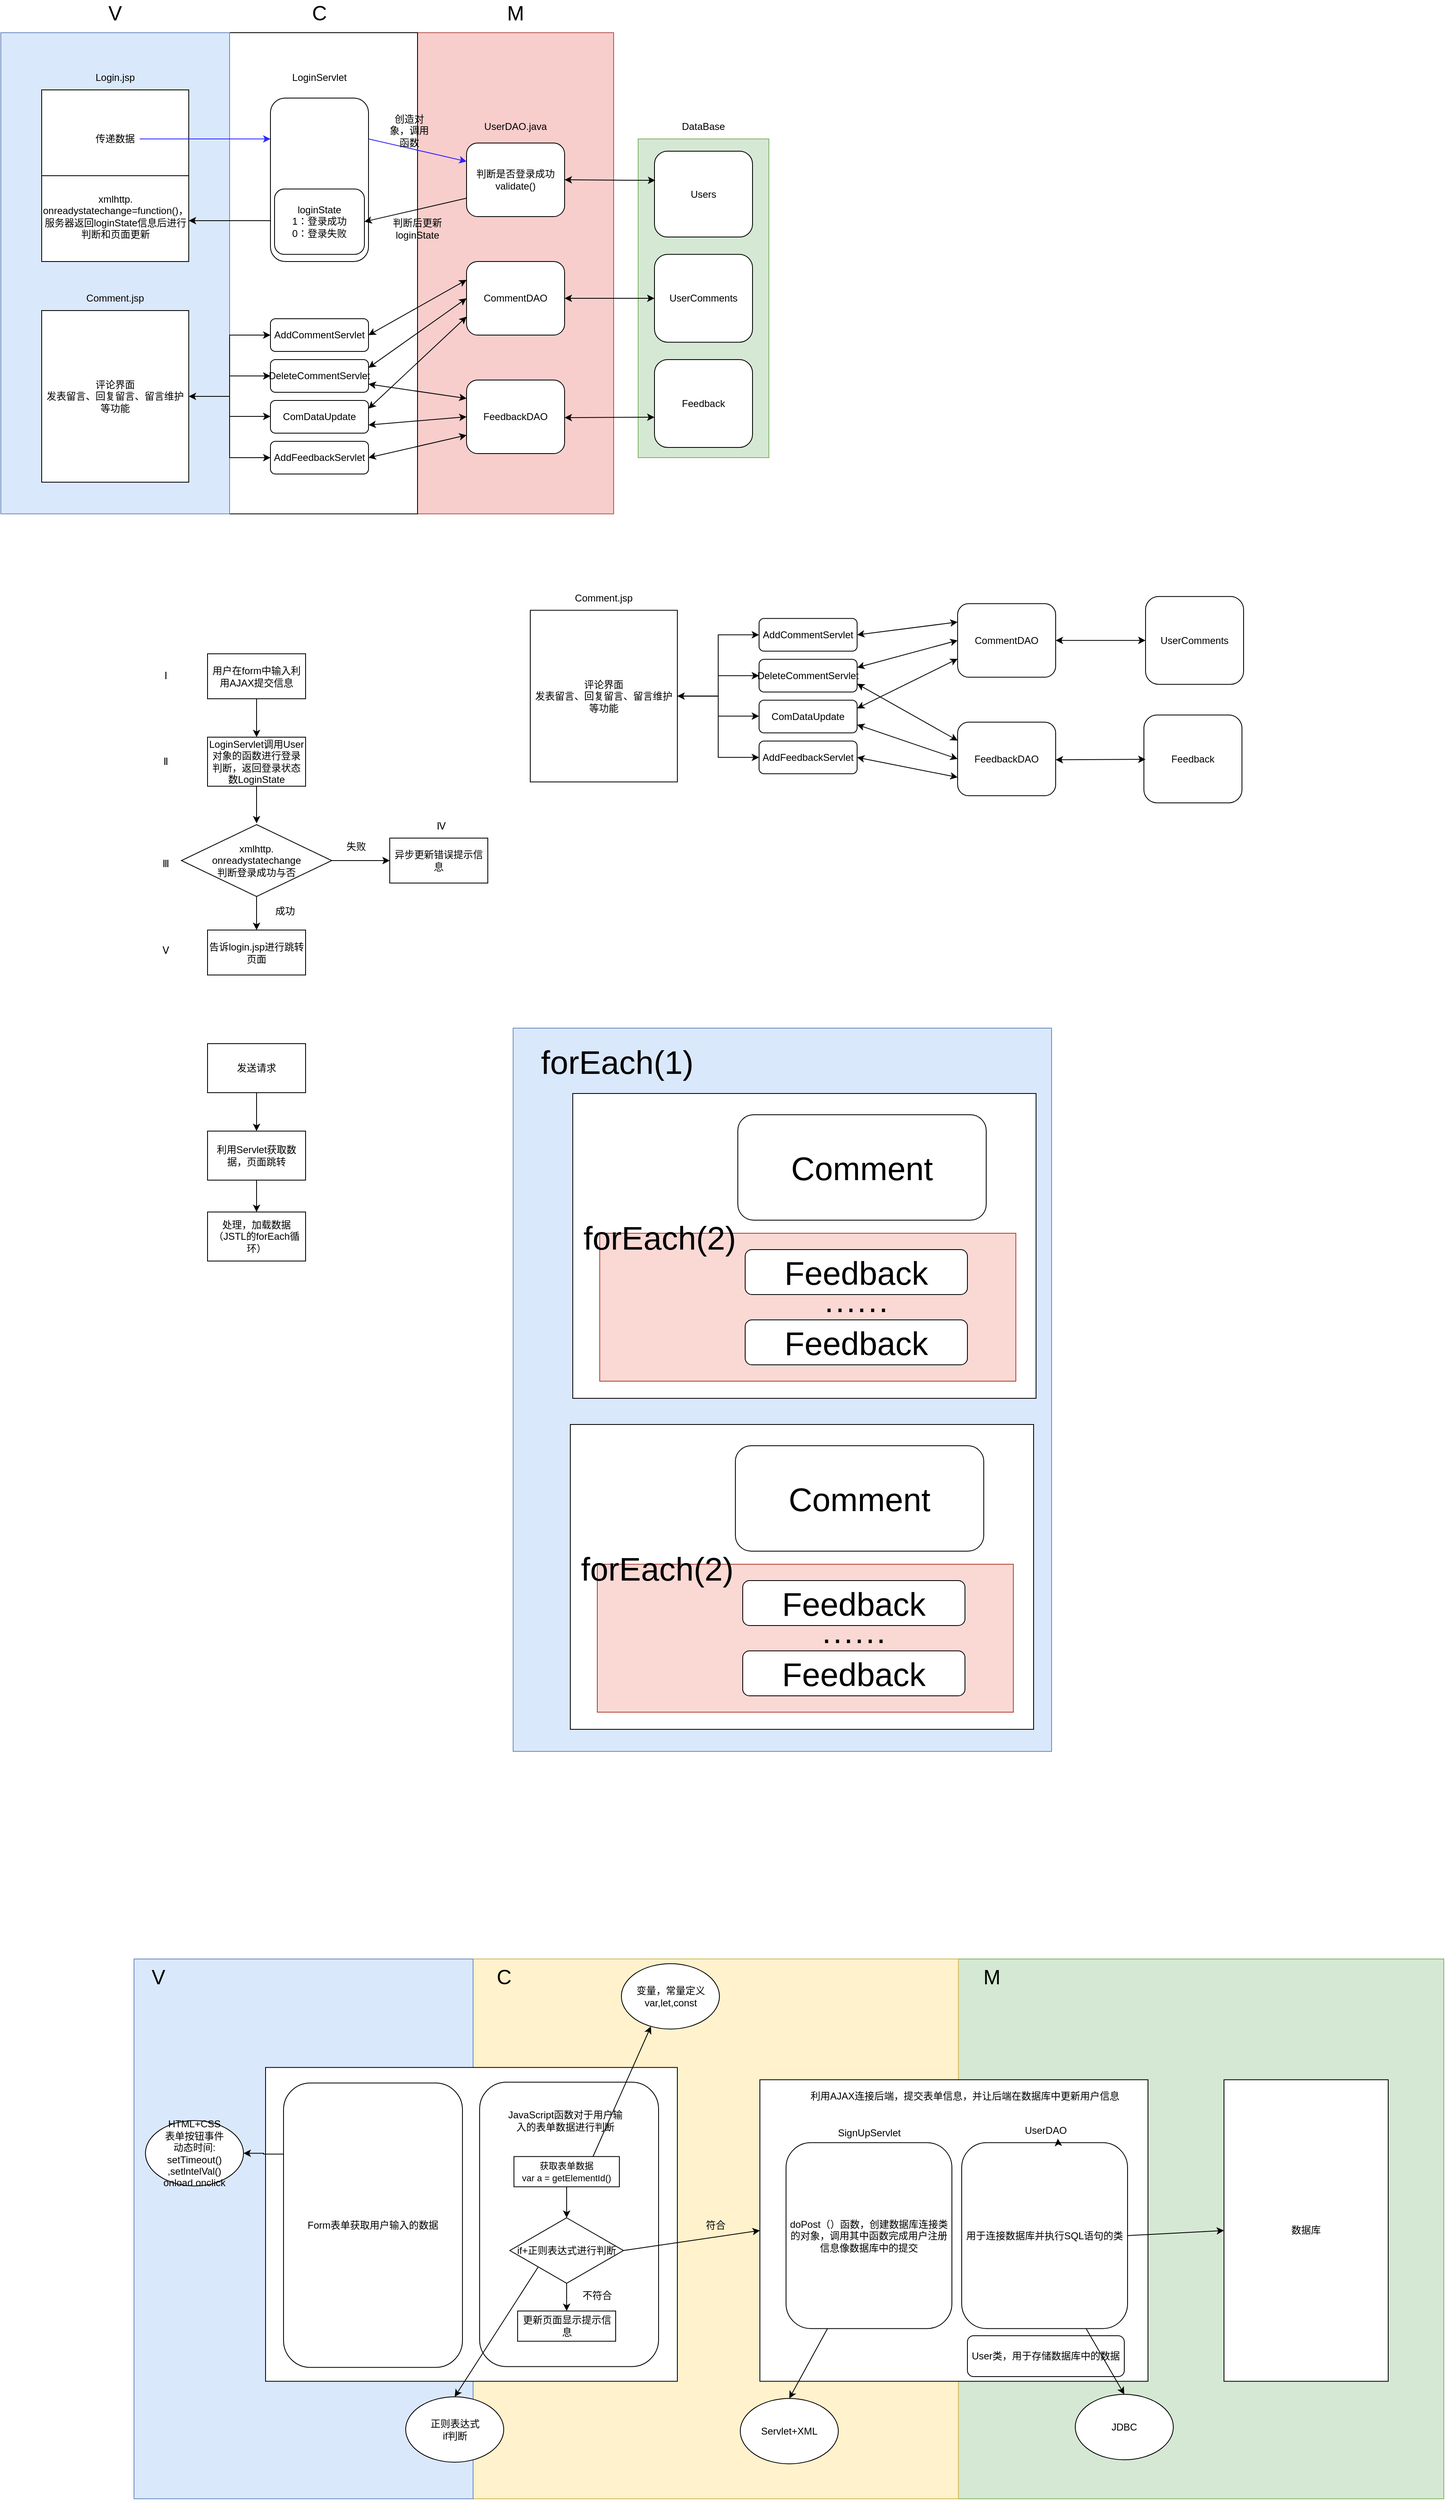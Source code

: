 <mxfile version="21.3.8" type="github">
  <diagram name="第 1 页" id="z__LlguUlQJ8tJPs_sTK">
    <mxGraphModel dx="1018" dy="625" grid="0" gridSize="10" guides="1" tooltips="1" connect="1" arrows="1" fold="1" page="1" pageScale="1" pageWidth="3300" pageHeight="4681" math="0" shadow="0">
      <root>
        <mxCell id="0" />
        <mxCell id="1" parent="0" />
        <mxCell id="PiPtO8VSAvtlJHLGq4BD-44" value="" style="rounded=0;whiteSpace=wrap;html=1;fillColor=#d5e8d4;strokeColor=#82b366;" vertex="1" parent="1">
          <mxGeometry x="1582" y="2737" width="594" height="660.5" as="geometry" />
        </mxCell>
        <mxCell id="PiPtO8VSAvtlJHLGq4BD-43" value="" style="rounded=0;whiteSpace=wrap;html=1;fillColor=#fff2cc;strokeColor=#d6b656;" vertex="1" parent="1">
          <mxGeometry x="988" y="2737" width="594" height="660.5" as="geometry" />
        </mxCell>
        <mxCell id="PiPtO8VSAvtlJHLGq4BD-42" value="" style="rounded=0;whiteSpace=wrap;html=1;fillColor=#dae8fc;strokeColor=#6c8ebf;" vertex="1" parent="1">
          <mxGeometry x="573" y="2737" width="415" height="660.5" as="geometry" />
        </mxCell>
        <mxCell id="7cmU4bMO7A-qSsY_zn1Z-103" value="" style="rounded=0;whiteSpace=wrap;html=1;fillColor=#dae8fc;strokeColor=#6c8ebf;" parent="1" vertex="1">
          <mxGeometry x="1037" y="1598" width="659" height="885" as="geometry" />
        </mxCell>
        <mxCell id="7cmU4bMO7A-qSsY_zn1Z-62" value="" style="rounded=0;whiteSpace=wrap;html=1;fillColor=#f8cecc;strokeColor=#b85450;" parent="1" vertex="1">
          <mxGeometry x="920" y="380" width="240" height="588.75" as="geometry" />
        </mxCell>
        <mxCell id="7cmU4bMO7A-qSsY_zn1Z-61" value="" style="rounded=0;whiteSpace=wrap;html=1;" parent="1" vertex="1">
          <mxGeometry x="690" y="380" width="230" height="588.75" as="geometry" />
        </mxCell>
        <mxCell id="7cmU4bMO7A-qSsY_zn1Z-60" value="" style="rounded=0;whiteSpace=wrap;html=1;fillColor=#dae8fc;strokeColor=#6c8ebf;" parent="1" vertex="1">
          <mxGeometry x="410" y="380" width="280" height="588.75" as="geometry" />
        </mxCell>
        <mxCell id="7cmU4bMO7A-qSsY_zn1Z-1" value="" style="rounded=0;whiteSpace=wrap;html=1;" parent="1" vertex="1">
          <mxGeometry x="460" y="450" width="180" height="210" as="geometry" />
        </mxCell>
        <mxCell id="7cmU4bMO7A-qSsY_zn1Z-2" value="Login.jsp" style="text;html=1;strokeColor=none;fillColor=none;align=center;verticalAlign=middle;whiteSpace=wrap;rounded=0;" parent="1" vertex="1">
          <mxGeometry x="520" y="420" width="60" height="30" as="geometry" />
        </mxCell>
        <mxCell id="7cmU4bMO7A-qSsY_zn1Z-3" value="" style="endArrow=none;html=1;rounded=0;exitX=0;exitY=0.5;exitDx=0;exitDy=0;entryX=1;entryY=0.5;entryDx=0;entryDy=0;" parent="1" source="7cmU4bMO7A-qSsY_zn1Z-1" target="7cmU4bMO7A-qSsY_zn1Z-1" edge="1">
          <mxGeometry width="50" height="50" relative="1" as="geometry">
            <mxPoint x="800" y="730" as="sourcePoint" />
            <mxPoint x="850" y="680" as="targetPoint" />
          </mxGeometry>
        </mxCell>
        <mxCell id="7cmU4bMO7A-qSsY_zn1Z-7" style="edgeStyle=orthogonalEdgeStyle;rounded=0;orthogonalLoop=1;jettySize=auto;html=1;entryX=0;entryY=0.25;entryDx=0;entryDy=0;strokeColor=#2D26FF;" parent="1" source="7cmU4bMO7A-qSsY_zn1Z-4" target="7cmU4bMO7A-qSsY_zn1Z-5" edge="1">
          <mxGeometry relative="1" as="geometry" />
        </mxCell>
        <mxCell id="7cmU4bMO7A-qSsY_zn1Z-4" value="传递数据" style="text;html=1;strokeColor=none;fillColor=none;align=center;verticalAlign=middle;whiteSpace=wrap;rounded=0;" parent="1" vertex="1">
          <mxGeometry x="520" y="495" width="60" height="30" as="geometry" />
        </mxCell>
        <mxCell id="7cmU4bMO7A-qSsY_zn1Z-5" value="" style="rounded=1;whiteSpace=wrap;html=1;" parent="1" vertex="1">
          <mxGeometry x="740" y="460" width="120" height="200" as="geometry" />
        </mxCell>
        <mxCell id="7cmU4bMO7A-qSsY_zn1Z-8" value="LoginServlet" style="text;html=1;strokeColor=none;fillColor=none;align=center;verticalAlign=middle;whiteSpace=wrap;rounded=0;" parent="1" vertex="1">
          <mxGeometry x="770" y="420" width="60" height="30" as="geometry" />
        </mxCell>
        <mxCell id="7cmU4bMO7A-qSsY_zn1Z-10" value="UserDAO.java" style="text;html=1;strokeColor=none;fillColor=none;align=center;verticalAlign=middle;whiteSpace=wrap;rounded=0;" parent="1" vertex="1">
          <mxGeometry x="1010" y="480" width="60" height="30" as="geometry" />
        </mxCell>
        <mxCell id="7cmU4bMO7A-qSsY_zn1Z-12" value="判断是否登录成功validate()" style="rounded=1;whiteSpace=wrap;html=1;" parent="1" vertex="1">
          <mxGeometry x="980" y="515" width="120" height="90" as="geometry" />
        </mxCell>
        <mxCell id="7cmU4bMO7A-qSsY_zn1Z-13" value="" style="rounded=0;whiteSpace=wrap;html=1;fillColor=#d5e8d4;strokeColor=#82b366;" parent="1" vertex="1">
          <mxGeometry x="1190" y="510" width="160" height="390" as="geometry" />
        </mxCell>
        <mxCell id="7cmU4bMO7A-qSsY_zn1Z-14" value="Users" style="rounded=1;whiteSpace=wrap;html=1;" parent="1" vertex="1">
          <mxGeometry x="1210" y="525" width="120" height="105" as="geometry" />
        </mxCell>
        <mxCell id="7cmU4bMO7A-qSsY_zn1Z-15" value="UserComments" style="rounded=1;whiteSpace=wrap;html=1;" parent="1" vertex="1">
          <mxGeometry x="1210" y="651.25" width="120" height="107.5" as="geometry" />
        </mxCell>
        <mxCell id="7cmU4bMO7A-qSsY_zn1Z-16" value="Feedback" style="rounded=1;whiteSpace=wrap;html=1;" parent="1" vertex="1">
          <mxGeometry x="1210" y="780" width="120" height="107.5" as="geometry" />
        </mxCell>
        <mxCell id="7cmU4bMO7A-qSsY_zn1Z-17" value="" style="endArrow=classic;startArrow=classic;html=1;rounded=0;exitX=1;exitY=0.5;exitDx=0;exitDy=0;entryX=0.008;entryY=0.34;entryDx=0;entryDy=0;entryPerimeter=0;" parent="1" source="7cmU4bMO7A-qSsY_zn1Z-12" target="7cmU4bMO7A-qSsY_zn1Z-14" edge="1">
          <mxGeometry width="50" height="50" relative="1" as="geometry">
            <mxPoint x="920" y="780" as="sourcePoint" />
            <mxPoint x="1190" y="560" as="targetPoint" />
          </mxGeometry>
        </mxCell>
        <mxCell id="7cmU4bMO7A-qSsY_zn1Z-18" value="" style="endArrow=classic;html=1;rounded=0;exitX=1;exitY=0.25;exitDx=0;exitDy=0;entryX=0;entryY=0.25;entryDx=0;entryDy=0;strokeColor=#2E1FFF;" parent="1" source="7cmU4bMO7A-qSsY_zn1Z-5" target="7cmU4bMO7A-qSsY_zn1Z-12" edge="1">
          <mxGeometry width="50" height="50" relative="1" as="geometry">
            <mxPoint x="910" y="780" as="sourcePoint" />
            <mxPoint x="960" y="730" as="targetPoint" />
          </mxGeometry>
        </mxCell>
        <mxCell id="7cmU4bMO7A-qSsY_zn1Z-20" value="创造对象，调用函数" style="text;html=1;strokeColor=none;fillColor=none;align=center;verticalAlign=middle;whiteSpace=wrap;rounded=0;" parent="1" vertex="1">
          <mxGeometry x="880" y="485" width="60" height="30" as="geometry" />
        </mxCell>
        <mxCell id="7cmU4bMO7A-qSsY_zn1Z-24" value="loginState&lt;br&gt;1：登录成功&lt;br&gt;0：登录失败" style="rounded=1;whiteSpace=wrap;html=1;" parent="1" vertex="1">
          <mxGeometry x="745" y="571.25" width="110" height="80" as="geometry" />
        </mxCell>
        <mxCell id="7cmU4bMO7A-qSsY_zn1Z-26" value="xmlhttp.&lt;br&gt;onreadystatechange=function()，&lt;br&gt;服务器返回loginState信息后进行判断和页面更新" style="text;html=1;strokeColor=none;fillColor=none;align=center;verticalAlign=middle;whiteSpace=wrap;rounded=0;" parent="1" vertex="1">
          <mxGeometry x="482.5" y="540" width="135" height="130" as="geometry" />
        </mxCell>
        <mxCell id="7cmU4bMO7A-qSsY_zn1Z-27" value="" style="endArrow=classic;html=1;rounded=0;exitX=0;exitY=0.75;exitDx=0;exitDy=0;entryX=1;entryY=0.5;entryDx=0;entryDy=0;" parent="1" source="7cmU4bMO7A-qSsY_zn1Z-12" target="7cmU4bMO7A-qSsY_zn1Z-24" edge="1">
          <mxGeometry width="50" height="50" relative="1" as="geometry">
            <mxPoint x="910" y="780" as="sourcePoint" />
            <mxPoint x="960" y="730" as="targetPoint" />
          </mxGeometry>
        </mxCell>
        <mxCell id="7cmU4bMO7A-qSsY_zn1Z-28" value="判断后更新loginState" style="text;html=1;strokeColor=none;fillColor=none;align=center;verticalAlign=middle;whiteSpace=wrap;rounded=0;" parent="1" vertex="1">
          <mxGeometry x="880" y="605" width="80" height="30" as="geometry" />
        </mxCell>
        <mxCell id="7cmU4bMO7A-qSsY_zn1Z-30" value="" style="endArrow=classic;html=1;rounded=0;exitX=0;exitY=0.75;exitDx=0;exitDy=0;" parent="1" source="7cmU4bMO7A-qSsY_zn1Z-5" edge="1">
          <mxGeometry width="50" height="50" relative="1" as="geometry">
            <mxPoint x="910" y="780" as="sourcePoint" />
            <mxPoint x="640" y="610" as="targetPoint" />
          </mxGeometry>
        </mxCell>
        <mxCell id="7cmU4bMO7A-qSsY_zn1Z-57" style="edgeStyle=orthogonalEdgeStyle;rounded=0;orthogonalLoop=1;jettySize=auto;html=1;exitX=1;exitY=0.5;exitDx=0;exitDy=0;entryX=0;entryY=0.5;entryDx=0;entryDy=0;" parent="1" source="7cmU4bMO7A-qSsY_zn1Z-31" target="7cmU4bMO7A-qSsY_zn1Z-34" edge="1">
          <mxGeometry relative="1" as="geometry" />
        </mxCell>
        <mxCell id="7cmU4bMO7A-qSsY_zn1Z-31" value="评论界面&lt;br&gt;发表留言、回复留言、留言维护等功能" style="rounded=0;whiteSpace=wrap;html=1;" parent="1" vertex="1">
          <mxGeometry x="460" y="720" width="180" height="210" as="geometry" />
        </mxCell>
        <mxCell id="7cmU4bMO7A-qSsY_zn1Z-32" value="Comment.jsp" style="text;html=1;strokeColor=none;fillColor=none;align=center;verticalAlign=middle;whiteSpace=wrap;rounded=0;" parent="1" vertex="1">
          <mxGeometry x="520" y="690" width="60" height="30" as="geometry" />
        </mxCell>
        <mxCell id="7cmU4bMO7A-qSsY_zn1Z-33" value="AddCommentServlet" style="rounded=1;whiteSpace=wrap;html=1;" parent="1" vertex="1">
          <mxGeometry x="740" y="730" width="120" height="40" as="geometry" />
        </mxCell>
        <mxCell id="7cmU4bMO7A-qSsY_zn1Z-34" value="AddFeedbackServlet" style="rounded=1;whiteSpace=wrap;html=1;" parent="1" vertex="1">
          <mxGeometry x="740" y="880" width="120" height="40" as="geometry" />
        </mxCell>
        <mxCell id="7cmU4bMO7A-qSsY_zn1Z-35" value="ComDataUpdate" style="rounded=1;whiteSpace=wrap;html=1;" parent="1" vertex="1">
          <mxGeometry x="740" y="830" width="120" height="40" as="geometry" />
        </mxCell>
        <mxCell id="7cmU4bMO7A-qSsY_zn1Z-36" value="DeleteCommentServlet&lt;br&gt;" style="rounded=1;whiteSpace=wrap;html=1;" parent="1" vertex="1">
          <mxGeometry x="740" y="780" width="120" height="40" as="geometry" />
        </mxCell>
        <mxCell id="7cmU4bMO7A-qSsY_zn1Z-37" value="FeedbackDAO" style="rounded=1;whiteSpace=wrap;html=1;" parent="1" vertex="1">
          <mxGeometry x="980" y="805" width="120" height="90" as="geometry" />
        </mxCell>
        <mxCell id="7cmU4bMO7A-qSsY_zn1Z-38" value="CommentDAO" style="rounded=1;whiteSpace=wrap;html=1;" parent="1" vertex="1">
          <mxGeometry x="980" y="660" width="120" height="90" as="geometry" />
        </mxCell>
        <mxCell id="7cmU4bMO7A-qSsY_zn1Z-39" value="" style="endArrow=classic;startArrow=classic;html=1;rounded=0;exitX=1;exitY=0.5;exitDx=0;exitDy=0;entryX=0;entryY=0.25;entryDx=0;entryDy=0;" parent="1" source="7cmU4bMO7A-qSsY_zn1Z-33" target="7cmU4bMO7A-qSsY_zn1Z-38" edge="1">
          <mxGeometry width="50" height="50" relative="1" as="geometry">
            <mxPoint x="1000" y="960" as="sourcePoint" />
            <mxPoint x="960" y="830" as="targetPoint" />
          </mxGeometry>
        </mxCell>
        <mxCell id="7cmU4bMO7A-qSsY_zn1Z-40" value="" style="endArrow=classic;startArrow=classic;html=1;rounded=0;entryX=0;entryY=0.25;entryDx=0;entryDy=0;exitX=1;exitY=0.75;exitDx=0;exitDy=0;" parent="1" source="7cmU4bMO7A-qSsY_zn1Z-36" target="7cmU4bMO7A-qSsY_zn1Z-37" edge="1">
          <mxGeometry width="50" height="50" relative="1" as="geometry">
            <mxPoint x="870" y="820" as="sourcePoint" />
            <mxPoint x="1050" y="910" as="targetPoint" />
          </mxGeometry>
        </mxCell>
        <mxCell id="7cmU4bMO7A-qSsY_zn1Z-41" value="" style="endArrow=classic;startArrow=classic;html=1;rounded=0;exitX=1;exitY=0.25;exitDx=0;exitDy=0;entryX=0;entryY=0.5;entryDx=0;entryDy=0;" parent="1" source="7cmU4bMO7A-qSsY_zn1Z-36" target="7cmU4bMO7A-qSsY_zn1Z-38" edge="1">
          <mxGeometry width="50" height="50" relative="1" as="geometry">
            <mxPoint x="1000" y="960" as="sourcePoint" />
            <mxPoint x="1050" y="910" as="targetPoint" />
          </mxGeometry>
        </mxCell>
        <mxCell id="7cmU4bMO7A-qSsY_zn1Z-42" value="" style="endArrow=classic;startArrow=classic;html=1;rounded=0;entryX=0;entryY=0.5;entryDx=0;entryDy=0;exitX=1;exitY=0.75;exitDx=0;exitDy=0;" parent="1" source="7cmU4bMO7A-qSsY_zn1Z-35" target="7cmU4bMO7A-qSsY_zn1Z-37" edge="1">
          <mxGeometry width="50" height="50" relative="1" as="geometry">
            <mxPoint x="880" y="870" as="sourcePoint" />
            <mxPoint x="1050" y="910" as="targetPoint" />
          </mxGeometry>
        </mxCell>
        <mxCell id="7cmU4bMO7A-qSsY_zn1Z-43" value="" style="endArrow=classic;startArrow=classic;html=1;rounded=0;exitX=1;exitY=0.25;exitDx=0;exitDy=0;entryX=0;entryY=0.75;entryDx=0;entryDy=0;" parent="1" source="7cmU4bMO7A-qSsY_zn1Z-35" target="7cmU4bMO7A-qSsY_zn1Z-38" edge="1">
          <mxGeometry width="50" height="50" relative="1" as="geometry">
            <mxPoint x="1000" y="960" as="sourcePoint" />
            <mxPoint x="1050" y="910" as="targetPoint" />
          </mxGeometry>
        </mxCell>
        <mxCell id="7cmU4bMO7A-qSsY_zn1Z-44" value="" style="endArrow=classic;startArrow=classic;html=1;rounded=0;exitX=1;exitY=0.5;exitDx=0;exitDy=0;entryX=0;entryY=0.75;entryDx=0;entryDy=0;" parent="1" source="7cmU4bMO7A-qSsY_zn1Z-34" target="7cmU4bMO7A-qSsY_zn1Z-37" edge="1">
          <mxGeometry width="50" height="50" relative="1" as="geometry">
            <mxPoint x="1000" y="960" as="sourcePoint" />
            <mxPoint x="1050" y="910" as="targetPoint" />
          </mxGeometry>
        </mxCell>
        <mxCell id="7cmU4bMO7A-qSsY_zn1Z-45" value="" style="endArrow=classic;startArrow=classic;html=1;rounded=0;exitX=1;exitY=0.5;exitDx=0;exitDy=0;entryX=0;entryY=0.5;entryDx=0;entryDy=0;" parent="1" source="7cmU4bMO7A-qSsY_zn1Z-38" target="7cmU4bMO7A-qSsY_zn1Z-15" edge="1">
          <mxGeometry width="50" height="50" relative="1" as="geometry">
            <mxPoint x="750" y="1190" as="sourcePoint" />
            <mxPoint x="800" y="1140" as="targetPoint" />
          </mxGeometry>
        </mxCell>
        <mxCell id="7cmU4bMO7A-qSsY_zn1Z-46" value="" style="endArrow=classic;startArrow=classic;html=1;rounded=0;entryX=-0.003;entryY=0.435;entryDx=0;entryDy=0;entryPerimeter=0;" parent="1" edge="1">
          <mxGeometry width="50" height="50" relative="1" as="geometry">
            <mxPoint x="1100" y="851" as="sourcePoint" />
            <mxPoint x="1210" y="850.5" as="targetPoint" />
          </mxGeometry>
        </mxCell>
        <mxCell id="7cmU4bMO7A-qSsY_zn1Z-47" value="DataBase" style="text;html=1;strokeColor=none;fillColor=none;align=center;verticalAlign=middle;whiteSpace=wrap;rounded=0;" parent="1" vertex="1">
          <mxGeometry x="1240" y="480" width="60" height="30" as="geometry" />
        </mxCell>
        <mxCell id="7cmU4bMO7A-qSsY_zn1Z-56" value="" style="endArrow=classic;startArrow=classic;html=1;rounded=0;exitX=0;exitY=0.5;exitDx=0;exitDy=0;entryX=1;entryY=0.5;entryDx=0;entryDy=0;" parent="1" source="7cmU4bMO7A-qSsY_zn1Z-33" target="7cmU4bMO7A-qSsY_zn1Z-31" edge="1">
          <mxGeometry width="50" height="50" relative="1" as="geometry">
            <mxPoint x="800" y="860" as="sourcePoint" />
            <mxPoint x="850" y="810" as="targetPoint" />
            <Array as="points">
              <mxPoint x="690" y="750" />
              <mxPoint x="690" y="825" />
            </Array>
          </mxGeometry>
        </mxCell>
        <mxCell id="7cmU4bMO7A-qSsY_zn1Z-58" value="" style="endArrow=classic;html=1;rounded=0;entryX=0;entryY=0.5;entryDx=0;entryDy=0;" parent="1" target="7cmU4bMO7A-qSsY_zn1Z-36" edge="1">
          <mxGeometry width="50" height="50" relative="1" as="geometry">
            <mxPoint x="690" y="800" as="sourcePoint" />
            <mxPoint x="850" y="810" as="targetPoint" />
          </mxGeometry>
        </mxCell>
        <mxCell id="7cmU4bMO7A-qSsY_zn1Z-59" value="" style="endArrow=classic;html=1;rounded=0;entryX=0;entryY=0.5;entryDx=0;entryDy=0;" parent="1" edge="1">
          <mxGeometry width="50" height="50" relative="1" as="geometry">
            <mxPoint x="690" y="849.5" as="sourcePoint" />
            <mxPoint x="740" y="849.5" as="targetPoint" />
          </mxGeometry>
        </mxCell>
        <mxCell id="7cmU4bMO7A-qSsY_zn1Z-63" value="&lt;font style=&quot;font-size: 25px;&quot;&gt;M&lt;/font&gt;" style="text;html=1;strokeColor=none;fillColor=none;align=center;verticalAlign=middle;whiteSpace=wrap;rounded=0;" parent="1" vertex="1">
          <mxGeometry x="1010" y="340" width="60" height="30" as="geometry" />
        </mxCell>
        <mxCell id="7cmU4bMO7A-qSsY_zn1Z-64" value="&lt;span style=&quot;font-size: 25px;&quot;&gt;V&lt;/span&gt;" style="text;html=1;strokeColor=none;fillColor=none;align=center;verticalAlign=middle;whiteSpace=wrap;rounded=0;" parent="1" vertex="1">
          <mxGeometry x="520" y="340" width="60" height="30" as="geometry" />
        </mxCell>
        <mxCell id="7cmU4bMO7A-qSsY_zn1Z-65" value="&lt;span style=&quot;font-size: 25px;&quot;&gt;C&lt;/span&gt;" style="text;html=1;strokeColor=none;fillColor=none;align=center;verticalAlign=middle;whiteSpace=wrap;rounded=0;" parent="1" vertex="1">
          <mxGeometry x="770" y="340" width="60" height="30" as="geometry" />
        </mxCell>
        <mxCell id="7cmU4bMO7A-qSsY_zn1Z-67" style="edgeStyle=orthogonalEdgeStyle;rounded=0;orthogonalLoop=1;jettySize=auto;html=1;entryX=0.5;entryY=0;entryDx=0;entryDy=0;" parent="1" source="7cmU4bMO7A-qSsY_zn1Z-66" target="7cmU4bMO7A-qSsY_zn1Z-69" edge="1">
          <mxGeometry relative="1" as="geometry">
            <mxPoint x="723" y="1239" as="targetPoint" />
          </mxGeometry>
        </mxCell>
        <mxCell id="7cmU4bMO7A-qSsY_zn1Z-66" value="用户在form中输入利用AJAX提交信息" style="rounded=0;whiteSpace=wrap;html=1;" parent="1" vertex="1">
          <mxGeometry x="663" y="1140" width="120" height="55" as="geometry" />
        </mxCell>
        <mxCell id="7cmU4bMO7A-qSsY_zn1Z-73" style="edgeStyle=orthogonalEdgeStyle;rounded=0;orthogonalLoop=1;jettySize=auto;html=1;exitX=0.5;exitY=1;exitDx=0;exitDy=0;entryX=0.5;entryY=0;entryDx=0;entryDy=0;" parent="1" source="7cmU4bMO7A-qSsY_zn1Z-68" target="7cmU4bMO7A-qSsY_zn1Z-72" edge="1">
          <mxGeometry relative="1" as="geometry" />
        </mxCell>
        <mxCell id="7cmU4bMO7A-qSsY_zn1Z-75" style="edgeStyle=orthogonalEdgeStyle;rounded=0;orthogonalLoop=1;jettySize=auto;html=1;exitX=1;exitY=0.5;exitDx=0;exitDy=0;entryX=0;entryY=0.5;entryDx=0;entryDy=0;" parent="1" source="7cmU4bMO7A-qSsY_zn1Z-68" target="7cmU4bMO7A-qSsY_zn1Z-74" edge="1">
          <mxGeometry relative="1" as="geometry" />
        </mxCell>
        <mxCell id="7cmU4bMO7A-qSsY_zn1Z-68" value="xmlhttp.&lt;br&gt;onreadystatechange&lt;br&gt;判断登录成功与否" style="rhombus;whiteSpace=wrap;html=1;" parent="1" vertex="1">
          <mxGeometry x="631" y="1349" width="184" height="88" as="geometry" />
        </mxCell>
        <mxCell id="7cmU4bMO7A-qSsY_zn1Z-70" style="edgeStyle=orthogonalEdgeStyle;rounded=0;orthogonalLoop=1;jettySize=auto;html=1;" parent="1" source="7cmU4bMO7A-qSsY_zn1Z-69" edge="1">
          <mxGeometry relative="1" as="geometry">
            <mxPoint x="723" y="1347.444" as="targetPoint" />
          </mxGeometry>
        </mxCell>
        <mxCell id="7cmU4bMO7A-qSsY_zn1Z-69" value="LoginServlet调用User对象的函数进行登录判断，返回登录状态数LoginState" style="rounded=0;whiteSpace=wrap;html=1;" parent="1" vertex="1">
          <mxGeometry x="663" y="1242" width="120" height="60" as="geometry" />
        </mxCell>
        <mxCell id="7cmU4bMO7A-qSsY_zn1Z-72" value="告诉login.jsp进行跳转页面" style="rounded=0;whiteSpace=wrap;html=1;" parent="1" vertex="1">
          <mxGeometry x="663" y="1478" width="120" height="55" as="geometry" />
        </mxCell>
        <mxCell id="7cmU4bMO7A-qSsY_zn1Z-74" value="异步更新错误提示信息" style="rounded=0;whiteSpace=wrap;html=1;" parent="1" vertex="1">
          <mxGeometry x="886" y="1365.5" width="120" height="55" as="geometry" />
        </mxCell>
        <mxCell id="7cmU4bMO7A-qSsY_zn1Z-76" value="失败" style="text;html=1;strokeColor=none;fillColor=none;align=center;verticalAlign=middle;whiteSpace=wrap;rounded=0;" parent="1" vertex="1">
          <mxGeometry x="815" y="1361" width="60" height="30" as="geometry" />
        </mxCell>
        <mxCell id="7cmU4bMO7A-qSsY_zn1Z-77" value="成功" style="text;html=1;strokeColor=none;fillColor=none;align=center;verticalAlign=middle;whiteSpace=wrap;rounded=0;" parent="1" vertex="1">
          <mxGeometry x="728" y="1440" width="60" height="30" as="geometry" />
        </mxCell>
        <mxCell id="7cmU4bMO7A-qSsY_zn1Z-78" value="Ⅰ" style="text;html=1;strokeColor=none;fillColor=none;align=center;verticalAlign=middle;whiteSpace=wrap;rounded=0;" parent="1" vertex="1">
          <mxGeometry x="599" y="1152.5" width="26" height="29.5" as="geometry" />
        </mxCell>
        <mxCell id="7cmU4bMO7A-qSsY_zn1Z-79" value="Ⅱ" style="text;html=1;strokeColor=none;fillColor=none;align=center;verticalAlign=middle;whiteSpace=wrap;rounded=0;" parent="1" vertex="1">
          <mxGeometry x="599" y="1257.25" width="26" height="29.5" as="geometry" />
        </mxCell>
        <mxCell id="7cmU4bMO7A-qSsY_zn1Z-80" value="Ⅲ" style="text;html=1;strokeColor=none;fillColor=none;align=center;verticalAlign=middle;whiteSpace=wrap;rounded=0;" parent="1" vertex="1">
          <mxGeometry x="599" y="1382" width="26" height="29.5" as="geometry" />
        </mxCell>
        <mxCell id="7cmU4bMO7A-qSsY_zn1Z-81" value="Ⅳ" style="text;html=1;strokeColor=none;fillColor=none;align=center;verticalAlign=middle;whiteSpace=wrap;rounded=0;" parent="1" vertex="1">
          <mxGeometry x="936" y="1336" width="26" height="29.5" as="geometry" />
        </mxCell>
        <mxCell id="7cmU4bMO7A-qSsY_zn1Z-82" value="Ⅴ" style="text;html=1;strokeColor=none;fillColor=none;align=center;verticalAlign=middle;whiteSpace=wrap;rounded=0;" parent="1" vertex="1">
          <mxGeometry x="599" y="1488" width="26" height="29.5" as="geometry" />
        </mxCell>
        <mxCell id="7cmU4bMO7A-qSsY_zn1Z-85" style="edgeStyle=orthogonalEdgeStyle;rounded=0;orthogonalLoop=1;jettySize=auto;html=1;entryX=0.5;entryY=0;entryDx=0;entryDy=0;" parent="1" source="7cmU4bMO7A-qSsY_zn1Z-83" target="7cmU4bMO7A-qSsY_zn1Z-84" edge="1">
          <mxGeometry relative="1" as="geometry" />
        </mxCell>
        <mxCell id="7cmU4bMO7A-qSsY_zn1Z-83" value="发送请求" style="rounded=0;whiteSpace=wrap;html=1;" parent="1" vertex="1">
          <mxGeometry x="663" y="1617" width="120" height="60" as="geometry" />
        </mxCell>
        <mxCell id="7cmU4bMO7A-qSsY_zn1Z-86" style="edgeStyle=orthogonalEdgeStyle;rounded=0;orthogonalLoop=1;jettySize=auto;html=1;" parent="1" source="7cmU4bMO7A-qSsY_zn1Z-84" target="7cmU4bMO7A-qSsY_zn1Z-87" edge="1">
          <mxGeometry relative="1" as="geometry">
            <mxPoint x="723" y="1831.333" as="targetPoint" />
          </mxGeometry>
        </mxCell>
        <mxCell id="7cmU4bMO7A-qSsY_zn1Z-84" value="利用Servlet获取数据，页面跳转" style="rounded=0;whiteSpace=wrap;html=1;" parent="1" vertex="1">
          <mxGeometry x="663" y="1724" width="120" height="60" as="geometry" />
        </mxCell>
        <mxCell id="7cmU4bMO7A-qSsY_zn1Z-87" value="处理，加载数据&lt;br&gt;（JSTL的forEach循环）" style="rounded=0;whiteSpace=wrap;html=1;" parent="1" vertex="1">
          <mxGeometry x="663" y="1823.003" width="120" height="60" as="geometry" />
        </mxCell>
        <mxCell id="7cmU4bMO7A-qSsY_zn1Z-88" value="" style="rounded=0;whiteSpace=wrap;html=1;" parent="1" vertex="1">
          <mxGeometry x="1110" y="1678" width="567" height="373" as="geometry" />
        </mxCell>
        <mxCell id="7cmU4bMO7A-qSsY_zn1Z-89" value="&lt;font style=&quot;font-size: 40px;&quot;&gt;Comment&lt;/font&gt;" style="rounded=1;whiteSpace=wrap;html=1;" parent="1" vertex="1">
          <mxGeometry x="1312" y="1704" width="304" height="129" as="geometry" />
        </mxCell>
        <mxCell id="7cmU4bMO7A-qSsY_zn1Z-91" value="" style="rounded=0;whiteSpace=wrap;html=1;fillColor=#fad9d5;strokeColor=#ae4132;" parent="1" vertex="1">
          <mxGeometry x="1143" y="1849" width="509.25" height="181" as="geometry" />
        </mxCell>
        <mxCell id="7cmU4bMO7A-qSsY_zn1Z-90" value="&lt;font style=&quot;font-size: 40px;&quot;&gt;Feedback&lt;/font&gt;" style="rounded=1;whiteSpace=wrap;html=1;" parent="1" vertex="1">
          <mxGeometry x="1321" y="1869" width="272" height="55" as="geometry" />
        </mxCell>
        <mxCell id="7cmU4bMO7A-qSsY_zn1Z-94" value="&lt;font style=&quot;font-size: 40px;&quot;&gt;Feedback&lt;/font&gt;" style="rounded=1;whiteSpace=wrap;html=1;" parent="1" vertex="1">
          <mxGeometry x="1321" y="1955" width="272" height="55" as="geometry" />
        </mxCell>
        <mxCell id="7cmU4bMO7A-qSsY_zn1Z-95" value="&lt;span style=&quot;font-size: 40px;&quot;&gt;······&lt;/span&gt;" style="text;html=1;strokeColor=none;fillColor=none;align=center;verticalAlign=middle;whiteSpace=wrap;rounded=0;" parent="1" vertex="1">
          <mxGeometry x="1427" y="1923.5" width="60" height="30" as="geometry" />
        </mxCell>
        <mxCell id="7cmU4bMO7A-qSsY_zn1Z-104" value="&lt;span style=&quot;font-size: 40px;&quot;&gt;forEach(1)&lt;/span&gt;" style="text;html=1;strokeColor=none;fillColor=none;align=center;verticalAlign=middle;whiteSpace=wrap;rounded=0;" parent="1" vertex="1">
          <mxGeometry x="1058" y="1584" width="213" height="109" as="geometry" />
        </mxCell>
        <mxCell id="7cmU4bMO7A-qSsY_zn1Z-105" value="&lt;span style=&quot;font-size: 40px;&quot;&gt;forEach(2)&lt;/span&gt;" style="text;html=1;strokeColor=none;fillColor=none;align=center;verticalAlign=middle;whiteSpace=wrap;rounded=0;" parent="1" vertex="1">
          <mxGeometry x="1110" y="1799" width="213" height="109" as="geometry" />
        </mxCell>
        <mxCell id="7cmU4bMO7A-qSsY_zn1Z-107" value="" style="rounded=0;whiteSpace=wrap;html=1;" parent="1" vertex="1">
          <mxGeometry x="1107" y="2083" width="567" height="373" as="geometry" />
        </mxCell>
        <mxCell id="7cmU4bMO7A-qSsY_zn1Z-108" value="&lt;font style=&quot;font-size: 40px;&quot;&gt;Comment&lt;/font&gt;" style="rounded=1;whiteSpace=wrap;html=1;" parent="1" vertex="1">
          <mxGeometry x="1309" y="2109" width="304" height="129" as="geometry" />
        </mxCell>
        <mxCell id="7cmU4bMO7A-qSsY_zn1Z-109" value="" style="rounded=0;whiteSpace=wrap;html=1;fillColor=#fad9d5;strokeColor=#ae4132;" parent="1" vertex="1">
          <mxGeometry x="1140" y="2254" width="509.25" height="181" as="geometry" />
        </mxCell>
        <mxCell id="7cmU4bMO7A-qSsY_zn1Z-110" value="&lt;font style=&quot;font-size: 40px;&quot;&gt;Feedback&lt;/font&gt;" style="rounded=1;whiteSpace=wrap;html=1;" parent="1" vertex="1">
          <mxGeometry x="1318" y="2274" width="272" height="55" as="geometry" />
        </mxCell>
        <mxCell id="7cmU4bMO7A-qSsY_zn1Z-111" value="&lt;font style=&quot;font-size: 40px;&quot;&gt;Feedback&lt;/font&gt;" style="rounded=1;whiteSpace=wrap;html=1;" parent="1" vertex="1">
          <mxGeometry x="1318" y="2360" width="272" height="55" as="geometry" />
        </mxCell>
        <mxCell id="7cmU4bMO7A-qSsY_zn1Z-112" value="&lt;span style=&quot;font-size: 40px;&quot;&gt;······&lt;/span&gt;" style="text;html=1;strokeColor=none;fillColor=none;align=center;verticalAlign=middle;whiteSpace=wrap;rounded=0;" parent="1" vertex="1">
          <mxGeometry x="1424" y="2328.5" width="60" height="30" as="geometry" />
        </mxCell>
        <mxCell id="7cmU4bMO7A-qSsY_zn1Z-113" value="&lt;span style=&quot;font-size: 40px;&quot;&gt;forEach(2)&lt;/span&gt;" style="text;html=1;strokeColor=none;fillColor=none;align=center;verticalAlign=middle;whiteSpace=wrap;rounded=0;" parent="1" vertex="1">
          <mxGeometry x="1107" y="2204" width="213" height="109" as="geometry" />
        </mxCell>
        <mxCell id="7cmU4bMO7A-qSsY_zn1Z-114" value="UserComments" style="rounded=1;whiteSpace=wrap;html=1;" parent="1" vertex="1">
          <mxGeometry x="1811" y="1069.88" width="120" height="107.5" as="geometry" />
        </mxCell>
        <mxCell id="7cmU4bMO7A-qSsY_zn1Z-115" value="Feedback" style="rounded=1;whiteSpace=wrap;html=1;" parent="1" vertex="1">
          <mxGeometry x="1809" y="1214.88" width="120" height="107.5" as="geometry" />
        </mxCell>
        <mxCell id="7cmU4bMO7A-qSsY_zn1Z-116" style="edgeStyle=orthogonalEdgeStyle;rounded=0;orthogonalLoop=1;jettySize=auto;html=1;exitX=1;exitY=0.5;exitDx=0;exitDy=0;entryX=0;entryY=0.5;entryDx=0;entryDy=0;" parent="1" source="7cmU4bMO7A-qSsY_zn1Z-117" target="7cmU4bMO7A-qSsY_zn1Z-120" edge="1">
          <mxGeometry relative="1" as="geometry" />
        </mxCell>
        <mxCell id="7cmU4bMO7A-qSsY_zn1Z-117" value="评论界面&lt;br&gt;发表留言、回复留言、留言维护等功能" style="rounded=0;whiteSpace=wrap;html=1;" parent="1" vertex="1">
          <mxGeometry x="1058" y="1086.75" width="180" height="210" as="geometry" />
        </mxCell>
        <mxCell id="7cmU4bMO7A-qSsY_zn1Z-118" value="Comment.jsp" style="text;html=1;strokeColor=none;fillColor=none;align=center;verticalAlign=middle;whiteSpace=wrap;rounded=0;" parent="1" vertex="1">
          <mxGeometry x="1118" y="1056.75" width="60" height="30" as="geometry" />
        </mxCell>
        <mxCell id="7cmU4bMO7A-qSsY_zn1Z-119" value="AddCommentServlet" style="rounded=1;whiteSpace=wrap;html=1;" parent="1" vertex="1">
          <mxGeometry x="1338" y="1096.75" width="120" height="40" as="geometry" />
        </mxCell>
        <mxCell id="7cmU4bMO7A-qSsY_zn1Z-120" value="AddFeedbackServlet" style="rounded=1;whiteSpace=wrap;html=1;" parent="1" vertex="1">
          <mxGeometry x="1338" y="1246.75" width="120" height="40" as="geometry" />
        </mxCell>
        <mxCell id="7cmU4bMO7A-qSsY_zn1Z-121" value="ComDataUpdate" style="rounded=1;whiteSpace=wrap;html=1;" parent="1" vertex="1">
          <mxGeometry x="1338" y="1196.75" width="120" height="40" as="geometry" />
        </mxCell>
        <mxCell id="7cmU4bMO7A-qSsY_zn1Z-122" value="DeleteCommentServlet&lt;br&gt;" style="rounded=1;whiteSpace=wrap;html=1;" parent="1" vertex="1">
          <mxGeometry x="1338" y="1146.75" width="120" height="40" as="geometry" />
        </mxCell>
        <mxCell id="7cmU4bMO7A-qSsY_zn1Z-123" value="FeedbackDAO" style="rounded=1;whiteSpace=wrap;html=1;" parent="1" vertex="1">
          <mxGeometry x="1581" y="1223.63" width="120" height="90" as="geometry" />
        </mxCell>
        <mxCell id="7cmU4bMO7A-qSsY_zn1Z-124" value="CommentDAO" style="rounded=1;whiteSpace=wrap;html=1;" parent="1" vertex="1">
          <mxGeometry x="1581" y="1078.63" width="120" height="90" as="geometry" />
        </mxCell>
        <mxCell id="7cmU4bMO7A-qSsY_zn1Z-125" value="" style="endArrow=classic;startArrow=classic;html=1;rounded=0;exitX=1;exitY=0.5;exitDx=0;exitDy=0;entryX=0;entryY=0.25;entryDx=0;entryDy=0;" parent="1" source="7cmU4bMO7A-qSsY_zn1Z-119" target="7cmU4bMO7A-qSsY_zn1Z-124" edge="1">
          <mxGeometry width="50" height="50" relative="1" as="geometry">
            <mxPoint x="1598" y="1326.75" as="sourcePoint" />
            <mxPoint x="1558" y="1196.75" as="targetPoint" />
          </mxGeometry>
        </mxCell>
        <mxCell id="7cmU4bMO7A-qSsY_zn1Z-126" value="" style="endArrow=classic;startArrow=classic;html=1;rounded=0;entryX=0;entryY=0.25;entryDx=0;entryDy=0;exitX=1;exitY=0.75;exitDx=0;exitDy=0;" parent="1" source="7cmU4bMO7A-qSsY_zn1Z-122" target="7cmU4bMO7A-qSsY_zn1Z-123" edge="1">
          <mxGeometry width="50" height="50" relative="1" as="geometry">
            <mxPoint x="1468" y="1186.75" as="sourcePoint" />
            <mxPoint x="1648" y="1276.75" as="targetPoint" />
          </mxGeometry>
        </mxCell>
        <mxCell id="7cmU4bMO7A-qSsY_zn1Z-127" value="" style="endArrow=classic;startArrow=classic;html=1;rounded=0;exitX=1;exitY=0.25;exitDx=0;exitDy=0;entryX=0;entryY=0.5;entryDx=0;entryDy=0;" parent="1" source="7cmU4bMO7A-qSsY_zn1Z-122" target="7cmU4bMO7A-qSsY_zn1Z-124" edge="1">
          <mxGeometry width="50" height="50" relative="1" as="geometry">
            <mxPoint x="1598" y="1326.75" as="sourcePoint" />
            <mxPoint x="1648" y="1276.75" as="targetPoint" />
          </mxGeometry>
        </mxCell>
        <mxCell id="7cmU4bMO7A-qSsY_zn1Z-128" value="" style="endArrow=classic;startArrow=classic;html=1;rounded=0;entryX=0;entryY=0.5;entryDx=0;entryDy=0;exitX=1;exitY=0.75;exitDx=0;exitDy=0;" parent="1" source="7cmU4bMO7A-qSsY_zn1Z-121" target="7cmU4bMO7A-qSsY_zn1Z-123" edge="1">
          <mxGeometry width="50" height="50" relative="1" as="geometry">
            <mxPoint x="1478" y="1236.75" as="sourcePoint" />
            <mxPoint x="1648" y="1276.75" as="targetPoint" />
          </mxGeometry>
        </mxCell>
        <mxCell id="7cmU4bMO7A-qSsY_zn1Z-129" value="" style="endArrow=classic;startArrow=classic;html=1;rounded=0;exitX=1;exitY=0.25;exitDx=0;exitDy=0;entryX=0;entryY=0.75;entryDx=0;entryDy=0;" parent="1" source="7cmU4bMO7A-qSsY_zn1Z-121" target="7cmU4bMO7A-qSsY_zn1Z-124" edge="1">
          <mxGeometry width="50" height="50" relative="1" as="geometry">
            <mxPoint x="1598" y="1326.75" as="sourcePoint" />
            <mxPoint x="1648" y="1276.75" as="targetPoint" />
          </mxGeometry>
        </mxCell>
        <mxCell id="7cmU4bMO7A-qSsY_zn1Z-130" value="" style="endArrow=classic;startArrow=classic;html=1;rounded=0;exitX=1;exitY=0.5;exitDx=0;exitDy=0;entryX=0;entryY=0.75;entryDx=0;entryDy=0;" parent="1" source="7cmU4bMO7A-qSsY_zn1Z-120" target="7cmU4bMO7A-qSsY_zn1Z-123" edge="1">
          <mxGeometry width="50" height="50" relative="1" as="geometry">
            <mxPoint x="1598" y="1326.75" as="sourcePoint" />
            <mxPoint x="1648" y="1276.75" as="targetPoint" />
          </mxGeometry>
        </mxCell>
        <mxCell id="7cmU4bMO7A-qSsY_zn1Z-131" value="" style="endArrow=classic;startArrow=classic;html=1;rounded=0;exitX=1;exitY=0.5;exitDx=0;exitDy=0;entryX=0;entryY=0.5;entryDx=0;entryDy=0;" parent="1" source="7cmU4bMO7A-qSsY_zn1Z-124" target="7cmU4bMO7A-qSsY_zn1Z-114" edge="1">
          <mxGeometry width="50" height="50" relative="1" as="geometry">
            <mxPoint x="1351" y="1608.63" as="sourcePoint" />
            <mxPoint x="1401" y="1558.63" as="targetPoint" />
          </mxGeometry>
        </mxCell>
        <mxCell id="7cmU4bMO7A-qSsY_zn1Z-132" value="" style="endArrow=classic;startArrow=classic;html=1;rounded=0;entryX=-0.003;entryY=0.435;entryDx=0;entryDy=0;entryPerimeter=0;" parent="1" edge="1">
          <mxGeometry width="50" height="50" relative="1" as="geometry">
            <mxPoint x="1701" y="1269.63" as="sourcePoint" />
            <mxPoint x="1811" y="1269.13" as="targetPoint" />
          </mxGeometry>
        </mxCell>
        <mxCell id="7cmU4bMO7A-qSsY_zn1Z-133" value="" style="endArrow=classic;startArrow=classic;html=1;rounded=0;exitX=0;exitY=0.5;exitDx=0;exitDy=0;entryX=1;entryY=0.5;entryDx=0;entryDy=0;" parent="1" source="7cmU4bMO7A-qSsY_zn1Z-119" target="7cmU4bMO7A-qSsY_zn1Z-117" edge="1">
          <mxGeometry width="50" height="50" relative="1" as="geometry">
            <mxPoint x="1398" y="1226.75" as="sourcePoint" />
            <mxPoint x="1448" y="1176.75" as="targetPoint" />
            <Array as="points">
              <mxPoint x="1288" y="1116.75" />
              <mxPoint x="1288" y="1191.75" />
            </Array>
          </mxGeometry>
        </mxCell>
        <mxCell id="7cmU4bMO7A-qSsY_zn1Z-134" value="" style="endArrow=classic;html=1;rounded=0;entryX=0;entryY=0.5;entryDx=0;entryDy=0;" parent="1" target="7cmU4bMO7A-qSsY_zn1Z-122" edge="1">
          <mxGeometry width="50" height="50" relative="1" as="geometry">
            <mxPoint x="1288" y="1166.75" as="sourcePoint" />
            <mxPoint x="1448" y="1176.75" as="targetPoint" />
          </mxGeometry>
        </mxCell>
        <mxCell id="7cmU4bMO7A-qSsY_zn1Z-135" value="" style="endArrow=classic;html=1;rounded=0;entryX=0;entryY=0.5;entryDx=0;entryDy=0;" parent="1" edge="1">
          <mxGeometry width="50" height="50" relative="1" as="geometry">
            <mxPoint x="1288" y="1216.25" as="sourcePoint" />
            <mxPoint x="1338" y="1216.25" as="targetPoint" />
          </mxGeometry>
        </mxCell>
        <mxCell id="PiPtO8VSAvtlJHLGq4BD-1" value="" style="rounded=0;whiteSpace=wrap;html=1;" vertex="1" parent="1">
          <mxGeometry x="734" y="2869.75" width="504" height="384" as="geometry" />
        </mxCell>
        <mxCell id="PiPtO8VSAvtlJHLGq4BD-19" value="" style="rounded=1;whiteSpace=wrap;html=1;" vertex="1" parent="1">
          <mxGeometry x="996" y="2887.75" width="219" height="348" as="geometry" />
        </mxCell>
        <mxCell id="PiPtO8VSAvtlJHLGq4BD-25" style="edgeStyle=orthogonalEdgeStyle;rounded=0;orthogonalLoop=1;jettySize=auto;html=1;exitX=0;exitY=0.25;exitDx=0;exitDy=0;entryX=1;entryY=0.5;entryDx=0;entryDy=0;" edge="1" parent="1" source="PiPtO8VSAvtlJHLGq4BD-2" target="PiPtO8VSAvtlJHLGq4BD-24">
          <mxGeometry relative="1" as="geometry" />
        </mxCell>
        <mxCell id="PiPtO8VSAvtlJHLGq4BD-2" value="Form表单获取用户输入的数据" style="rounded=1;whiteSpace=wrap;html=1;" vertex="1" parent="1">
          <mxGeometry x="756" y="2888.75" width="219" height="348" as="geometry" />
        </mxCell>
        <mxCell id="PiPtO8VSAvtlJHLGq4BD-5" value="JavaScript函数对于用户输入的表单数据进行判断" style="text;html=1;strokeColor=none;fillColor=none;align=center;verticalAlign=middle;whiteSpace=wrap;rounded=0;" vertex="1" parent="1">
          <mxGeometry x="1025.5" y="2919.75" width="150" height="30" as="geometry" />
        </mxCell>
        <mxCell id="PiPtO8VSAvtlJHLGq4BD-12" style="edgeStyle=orthogonalEdgeStyle;rounded=0;orthogonalLoop=1;jettySize=auto;html=1;exitX=0.5;exitY=1;exitDx=0;exitDy=0;entryX=0.5;entryY=0;entryDx=0;entryDy=0;" edge="1" parent="1" source="PiPtO8VSAvtlJHLGq4BD-6" target="PiPtO8VSAvtlJHLGq4BD-9">
          <mxGeometry relative="1" as="geometry" />
        </mxCell>
        <mxCell id="PiPtO8VSAvtlJHLGq4BD-6" value="&lt;font style=&quot;font-size: 11px;&quot;&gt;获取表单数据&lt;br style=&quot;font-size: 11px;&quot;&gt;var a = getElementId()&lt;/font&gt;" style="rounded=0;whiteSpace=wrap;html=1;" vertex="1" parent="1">
          <mxGeometry x="1038" y="2978.75" width="129" height="37" as="geometry" />
        </mxCell>
        <mxCell id="PiPtO8VSAvtlJHLGq4BD-9" value="if+正则表达式进行判断" style="rhombus;whiteSpace=wrap;html=1;" vertex="1" parent="1">
          <mxGeometry x="1033" y="3053.75" width="139" height="80" as="geometry" />
        </mxCell>
        <mxCell id="PiPtO8VSAvtlJHLGq4BD-13" value="" style="endArrow=classic;html=1;rounded=0;exitX=1;exitY=0.5;exitDx=0;exitDy=0;entryX=0;entryY=0.5;entryDx=0;entryDy=0;" edge="1" parent="1" source="PiPtO8VSAvtlJHLGq4BD-9" target="PiPtO8VSAvtlJHLGq4BD-15">
          <mxGeometry width="50" height="50" relative="1" as="geometry">
            <mxPoint x="979.5" y="3086.75" as="sourcePoint" />
            <mxPoint x="1297" y="3090.75" as="targetPoint" />
          </mxGeometry>
        </mxCell>
        <mxCell id="PiPtO8VSAvtlJHLGq4BD-14" value="" style="endArrow=classic;html=1;rounded=0;exitX=0.5;exitY=1;exitDx=0;exitDy=0;entryX=0.5;entryY=0;entryDx=0;entryDy=0;" edge="1" parent="1" source="PiPtO8VSAvtlJHLGq4BD-9" target="PiPtO8VSAvtlJHLGq4BD-17">
          <mxGeometry width="50" height="50" relative="1" as="geometry">
            <mxPoint x="979.5" y="3086.75" as="sourcePoint" />
            <mxPoint x="1102.5" y="3167.75" as="targetPoint" />
          </mxGeometry>
        </mxCell>
        <mxCell id="PiPtO8VSAvtlJHLGq4BD-15" value="" style="rounded=0;whiteSpace=wrap;html=1;" vertex="1" parent="1">
          <mxGeometry x="1339" y="2884.75" width="475" height="369" as="geometry" />
        </mxCell>
        <mxCell id="PiPtO8VSAvtlJHLGq4BD-16" value="符合" style="text;html=1;strokeColor=none;fillColor=none;align=center;verticalAlign=middle;whiteSpace=wrap;rounded=0;" vertex="1" parent="1">
          <mxGeometry x="1255" y="3047.75" width="60" height="30" as="geometry" />
        </mxCell>
        <mxCell id="PiPtO8VSAvtlJHLGq4BD-17" value="更新页面显示提示信息" style="rounded=0;whiteSpace=wrap;html=1;" vertex="1" parent="1">
          <mxGeometry x="1042.5" y="3167.75" width="120" height="37" as="geometry" />
        </mxCell>
        <mxCell id="PiPtO8VSAvtlJHLGq4BD-18" value="不符合" style="text;html=1;strokeColor=none;fillColor=none;align=center;verticalAlign=middle;whiteSpace=wrap;rounded=0;" vertex="1" parent="1">
          <mxGeometry x="1109.5" y="3135.75" width="60" height="26" as="geometry" />
        </mxCell>
        <mxCell id="PiPtO8VSAvtlJHLGq4BD-20" value="利用AJAX连接后端，提交表单信息，并让后端在数据库中更新用户信息" style="text;html=1;strokeColor=none;fillColor=none;align=center;verticalAlign=middle;whiteSpace=wrap;rounded=0;" vertex="1" parent="1">
          <mxGeometry x="1389" y="2889.75" width="401.5" height="30" as="geometry" />
        </mxCell>
        <mxCell id="PiPtO8VSAvtlJHLGq4BD-21" value="变量，常量定义var,let,const" style="ellipse;whiteSpace=wrap;html=1;" vertex="1" parent="1">
          <mxGeometry x="1169.5" y="2742.75" width="120" height="80" as="geometry" />
        </mxCell>
        <mxCell id="PiPtO8VSAvtlJHLGq4BD-23" value="" style="endArrow=classic;html=1;rounded=0;exitX=0.75;exitY=0;exitDx=0;exitDy=0;entryX=0.301;entryY=0.96;entryDx=0;entryDy=0;entryPerimeter=0;" edge="1" parent="1" source="PiPtO8VSAvtlJHLGq4BD-6" target="PiPtO8VSAvtlJHLGq4BD-21">
          <mxGeometry width="50" height="50" relative="1" as="geometry">
            <mxPoint x="1268" y="3189.75" as="sourcePoint" />
            <mxPoint x="1318" y="3139.75" as="targetPoint" />
          </mxGeometry>
        </mxCell>
        <mxCell id="PiPtO8VSAvtlJHLGq4BD-24" value="HTML+CSS&lt;br&gt;表单按钮事件&lt;br&gt;&lt;div&gt;动态时间: setTimeout() ,setlntelVal()&lt;/div&gt;&lt;div&gt;onload onclick&lt;/div&gt;" style="ellipse;whiteSpace=wrap;html=1;" vertex="1" parent="1">
          <mxGeometry x="587" y="2934.75" width="120" height="80" as="geometry" />
        </mxCell>
        <mxCell id="PiPtO8VSAvtlJHLGq4BD-26" value="" style="endArrow=classic;html=1;rounded=0;exitX=0;exitY=1;exitDx=0;exitDy=0;entryX=0.5;entryY=0;entryDx=0;entryDy=0;" edge="1" parent="1" source="PiPtO8VSAvtlJHLGq4BD-9" target="PiPtO8VSAvtlJHLGq4BD-27">
          <mxGeometry width="50" height="50" relative="1" as="geometry">
            <mxPoint x="1268" y="3189.75" as="sourcePoint" />
            <mxPoint x="1010" y="3298.75" as="targetPoint" />
          </mxGeometry>
        </mxCell>
        <mxCell id="PiPtO8VSAvtlJHLGq4BD-27" value="正则表达式&lt;br&gt;if判断" style="ellipse;whiteSpace=wrap;html=1;" vertex="1" parent="1">
          <mxGeometry x="905.5" y="3272.75" width="120" height="80" as="geometry" />
        </mxCell>
        <mxCell id="PiPtO8VSAvtlJHLGq4BD-28" value="doPost（）函数，创建数据库连接类的对象，调用其中函数完成用户注册信息像数据库中的提交" style="rounded=1;whiteSpace=wrap;html=1;" vertex="1" parent="1">
          <mxGeometry x="1371" y="2961.75" width="203" height="227.5" as="geometry" />
        </mxCell>
        <mxCell id="PiPtO8VSAvtlJHLGq4BD-29" value="SignUpServlet" style="text;html=1;strokeColor=none;fillColor=none;align=center;verticalAlign=middle;whiteSpace=wrap;rounded=0;" vertex="1" parent="1">
          <mxGeometry x="1442.5" y="2934.75" width="60" height="30" as="geometry" />
        </mxCell>
        <mxCell id="PiPtO8VSAvtlJHLGq4BD-31" value="用于连接数据库并执行SQL语句的类" style="rounded=1;whiteSpace=wrap;html=1;" vertex="1" parent="1">
          <mxGeometry x="1586" y="2961.75" width="203" height="227.5" as="geometry" />
        </mxCell>
        <mxCell id="PiPtO8VSAvtlJHLGq4BD-32" value="UserDAO" style="text;html=1;strokeColor=none;fillColor=none;align=center;verticalAlign=middle;whiteSpace=wrap;rounded=0;" vertex="1" parent="1">
          <mxGeometry x="1659" y="2931.75" width="60" height="30" as="geometry" />
        </mxCell>
        <mxCell id="PiPtO8VSAvtlJHLGq4BD-33" value="User类，用于存储数据库中的数据" style="rounded=1;whiteSpace=wrap;html=1;" vertex="1" parent="1">
          <mxGeometry x="1593" y="3198" width="192" height="50" as="geometry" />
        </mxCell>
        <mxCell id="PiPtO8VSAvtlJHLGq4BD-34" value="" style="endArrow=classic;html=1;rounded=0;exitX=1;exitY=0.5;exitDx=0;exitDy=0;entryX=0;entryY=0.5;entryDx=0;entryDy=0;" edge="1" parent="1" source="PiPtO8VSAvtlJHLGq4BD-31" target="PiPtO8VSAvtlJHLGq4BD-36">
          <mxGeometry width="50" height="50" relative="1" as="geometry">
            <mxPoint x="1362" y="3113.75" as="sourcePoint" />
            <mxPoint x="1946" y="3075.75" as="targetPoint" />
          </mxGeometry>
        </mxCell>
        <mxCell id="PiPtO8VSAvtlJHLGq4BD-36" value="数据库" style="rounded=0;whiteSpace=wrap;html=1;" vertex="1" parent="1">
          <mxGeometry x="1907" y="2884.75" width="201" height="369" as="geometry" />
        </mxCell>
        <mxCell id="PiPtO8VSAvtlJHLGq4BD-37" value="" style="endArrow=classic;html=1;rounded=0;exitX=0.25;exitY=1;exitDx=0;exitDy=0;entryX=0.5;entryY=0;entryDx=0;entryDy=0;" edge="1" parent="1" source="PiPtO8VSAvtlJHLGq4BD-28" target="PiPtO8VSAvtlJHLGq4BD-38">
          <mxGeometry width="50" height="50" relative="1" as="geometry">
            <mxPoint x="1362" y="3113.75" as="sourcePoint" />
            <mxPoint x="1388" y="3327.75" as="targetPoint" />
          </mxGeometry>
        </mxCell>
        <mxCell id="PiPtO8VSAvtlJHLGq4BD-38" value="Servlet+XML" style="ellipse;whiteSpace=wrap;html=1;" vertex="1" parent="1">
          <mxGeometry x="1315" y="3274.75" width="120" height="80" as="geometry" />
        </mxCell>
        <mxCell id="PiPtO8VSAvtlJHLGq4BD-39" value="JDBC" style="ellipse;whiteSpace=wrap;html=1;" vertex="1" parent="1">
          <mxGeometry x="1725" y="3269.75" width="120" height="80" as="geometry" />
        </mxCell>
        <mxCell id="PiPtO8VSAvtlJHLGq4BD-41" value="" style="endArrow=classic;html=1;rounded=0;exitX=0.75;exitY=1;exitDx=0;exitDy=0;entryX=0.5;entryY=0;entryDx=0;entryDy=0;" edge="1" parent="1" source="PiPtO8VSAvtlJHLGq4BD-31" target="PiPtO8VSAvtlJHLGq4BD-39">
          <mxGeometry width="50" height="50" relative="1" as="geometry">
            <mxPoint x="1362" y="3113.75" as="sourcePoint" />
            <mxPoint x="1412" y="3063.75" as="targetPoint" />
          </mxGeometry>
        </mxCell>
        <mxCell id="PiPtO8VSAvtlJHLGq4BD-46" value="&lt;font style=&quot;font-size: 25px;&quot;&gt;V&lt;/font&gt;" style="text;html=1;strokeColor=none;fillColor=none;align=center;verticalAlign=middle;whiteSpace=wrap;rounded=0;" vertex="1" parent="1">
          <mxGeometry x="573" y="2742.75" width="60" height="30" as="geometry" />
        </mxCell>
        <mxCell id="PiPtO8VSAvtlJHLGq4BD-48" style="edgeStyle=orthogonalEdgeStyle;rounded=0;orthogonalLoop=1;jettySize=auto;html=1;exitX=0.5;exitY=1;exitDx=0;exitDy=0;" edge="1" parent="1" source="PiPtO8VSAvtlJHLGq4BD-46" target="PiPtO8VSAvtlJHLGq4BD-46">
          <mxGeometry relative="1" as="geometry" />
        </mxCell>
        <mxCell id="PiPtO8VSAvtlJHLGq4BD-50" value="&lt;span style=&quot;font-size: 25px;&quot;&gt;C&lt;/span&gt;" style="text;html=1;strokeColor=none;fillColor=none;align=center;verticalAlign=middle;whiteSpace=wrap;rounded=0;" vertex="1" parent="1">
          <mxGeometry x="996" y="2742.75" width="60" height="30" as="geometry" />
        </mxCell>
        <mxCell id="PiPtO8VSAvtlJHLGq4BD-51" value="&lt;span style=&quot;font-size: 25px;&quot;&gt;M&lt;/span&gt;" style="text;html=1;strokeColor=none;fillColor=none;align=center;verticalAlign=middle;whiteSpace=wrap;rounded=0;" vertex="1" parent="1">
          <mxGeometry x="1593" y="2742.75" width="60" height="30" as="geometry" />
        </mxCell>
        <mxCell id="PiPtO8VSAvtlJHLGq4BD-52" style="edgeStyle=orthogonalEdgeStyle;rounded=0;orthogonalLoop=1;jettySize=auto;html=1;exitX=0.75;exitY=1;exitDx=0;exitDy=0;entryX=0.744;entryY=0.838;entryDx=0;entryDy=0;entryPerimeter=0;" edge="1" parent="1" source="PiPtO8VSAvtlJHLGq4BD-32" target="PiPtO8VSAvtlJHLGq4BD-32">
          <mxGeometry relative="1" as="geometry" />
        </mxCell>
      </root>
    </mxGraphModel>
  </diagram>
</mxfile>
